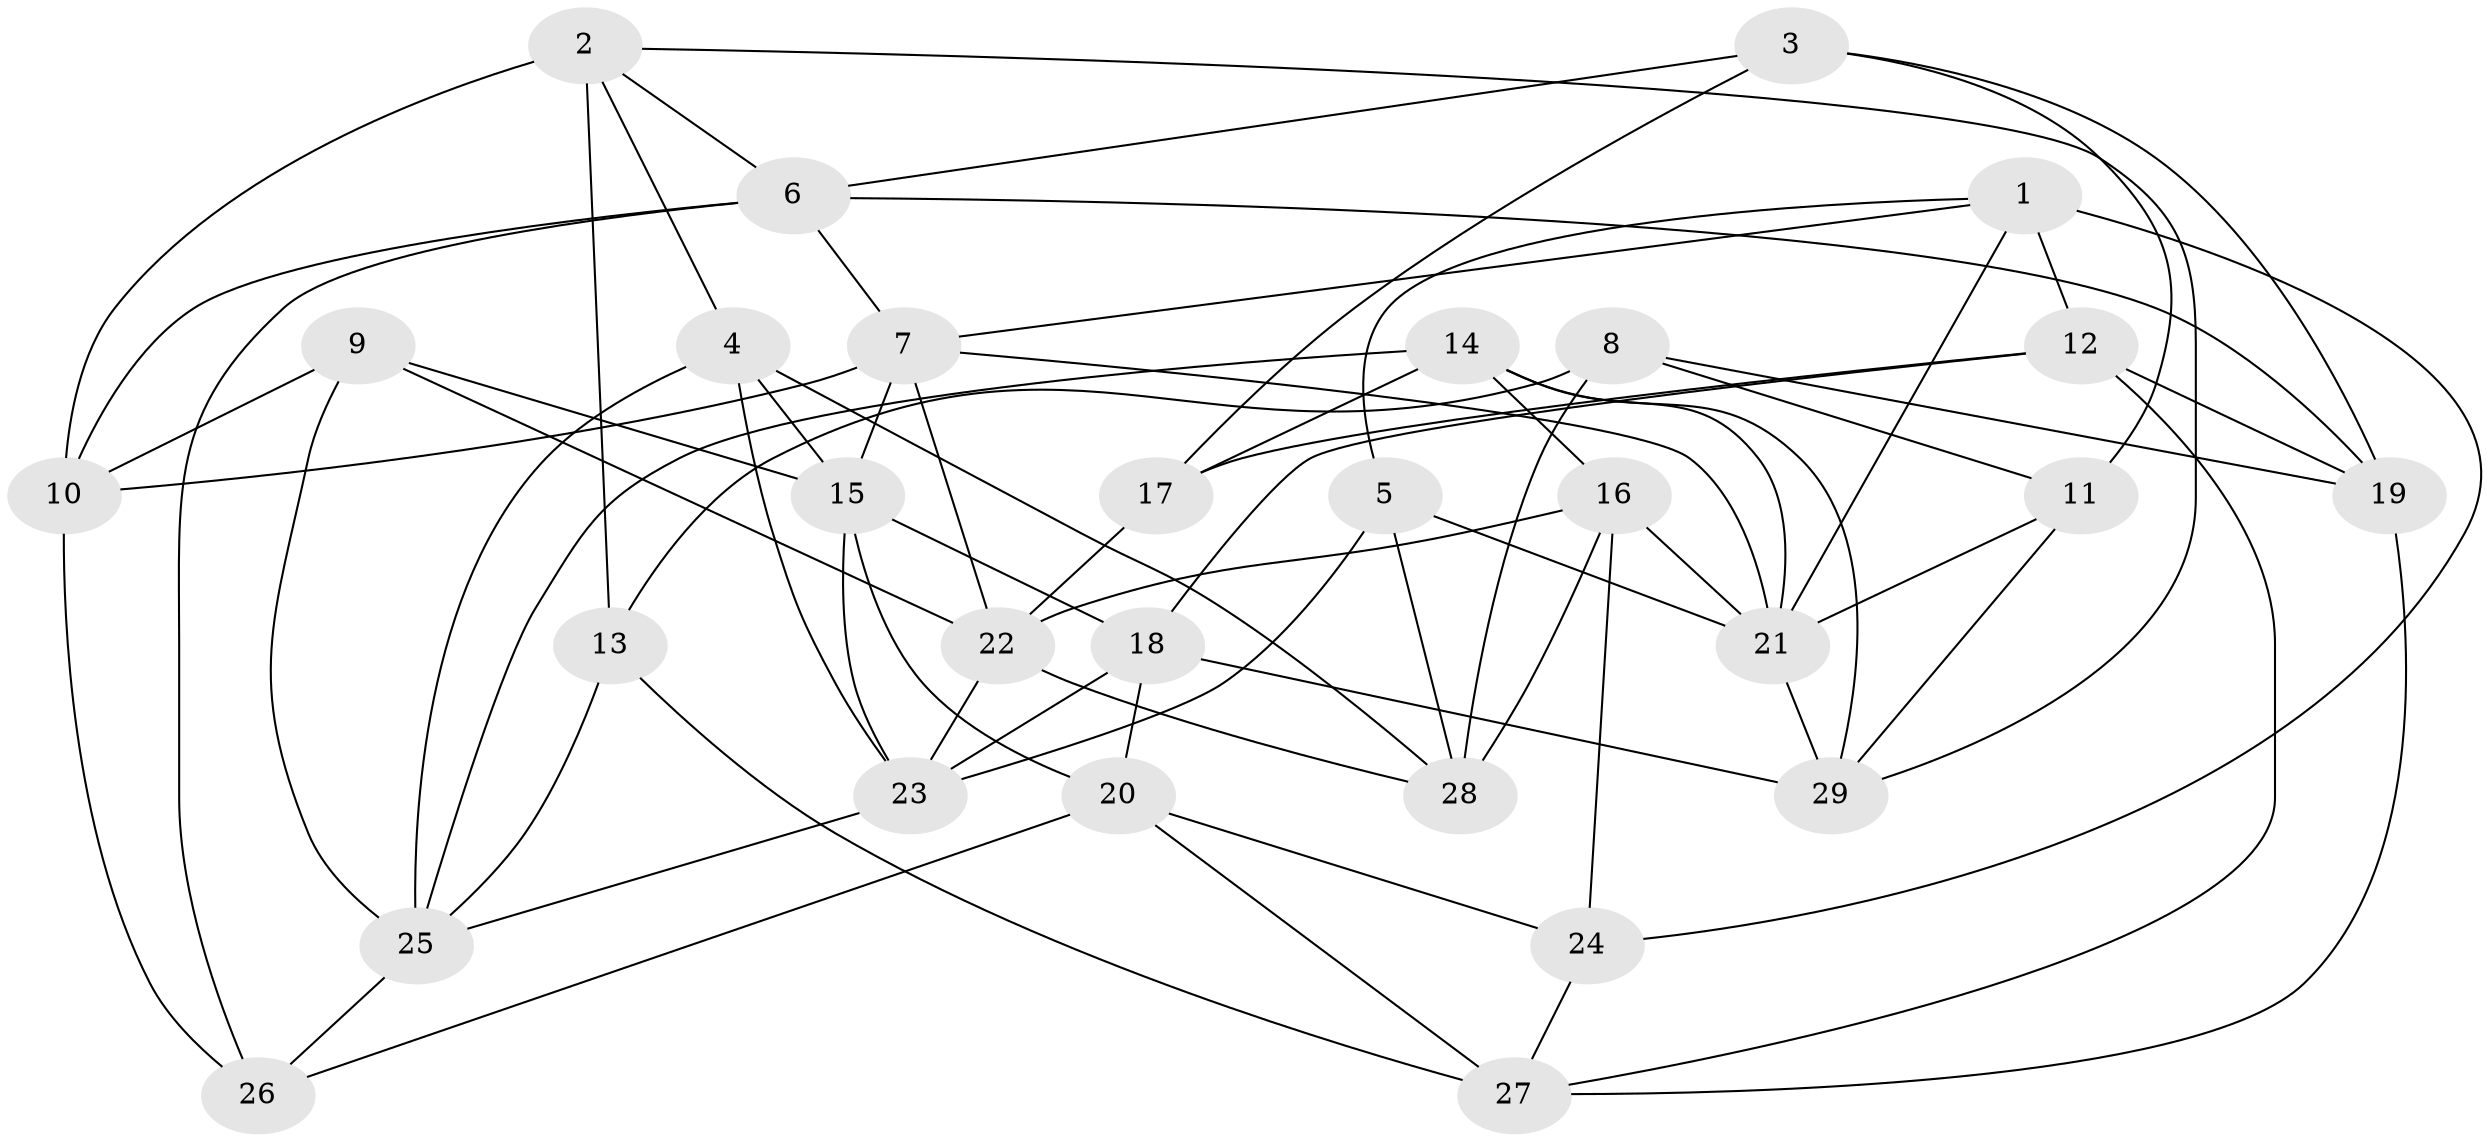 // original degree distribution, {4: 1.0}
// Generated by graph-tools (version 1.1) at 2025/03/03/09/25 03:03:04]
// undirected, 29 vertices, 72 edges
graph export_dot {
graph [start="1"]
  node [color=gray90,style=filled];
  1;
  2;
  3;
  4;
  5;
  6;
  7;
  8;
  9;
  10;
  11;
  12;
  13;
  14;
  15;
  16;
  17;
  18;
  19;
  20;
  21;
  22;
  23;
  24;
  25;
  26;
  27;
  28;
  29;
  1 -- 5 [weight=1.0];
  1 -- 7 [weight=1.0];
  1 -- 12 [weight=2.0];
  1 -- 21 [weight=1.0];
  1 -- 24 [weight=1.0];
  2 -- 4 [weight=1.0];
  2 -- 6 [weight=1.0];
  2 -- 10 [weight=2.0];
  2 -- 13 [weight=1.0];
  2 -- 29 [weight=1.0];
  3 -- 6 [weight=1.0];
  3 -- 11 [weight=1.0];
  3 -- 17 [weight=2.0];
  3 -- 19 [weight=2.0];
  4 -- 15 [weight=2.0];
  4 -- 23 [weight=1.0];
  4 -- 25 [weight=1.0];
  4 -- 28 [weight=1.0];
  5 -- 21 [weight=1.0];
  5 -- 23 [weight=1.0];
  5 -- 28 [weight=1.0];
  6 -- 7 [weight=1.0];
  6 -- 10 [weight=1.0];
  6 -- 19 [weight=1.0];
  6 -- 26 [weight=1.0];
  7 -- 10 [weight=1.0];
  7 -- 15 [weight=1.0];
  7 -- 21 [weight=1.0];
  7 -- 22 [weight=1.0];
  8 -- 11 [weight=1.0];
  8 -- 13 [weight=2.0];
  8 -- 19 [weight=1.0];
  8 -- 28 [weight=2.0];
  9 -- 10 [weight=1.0];
  9 -- 15 [weight=1.0];
  9 -- 22 [weight=1.0];
  9 -- 25 [weight=1.0];
  10 -- 26 [weight=1.0];
  11 -- 21 [weight=1.0];
  11 -- 29 [weight=1.0];
  12 -- 17 [weight=1.0];
  12 -- 18 [weight=1.0];
  12 -- 19 [weight=1.0];
  12 -- 27 [weight=1.0];
  13 -- 25 [weight=1.0];
  13 -- 27 [weight=2.0];
  14 -- 16 [weight=1.0];
  14 -- 17 [weight=2.0];
  14 -- 21 [weight=1.0];
  14 -- 25 [weight=1.0];
  14 -- 29 [weight=1.0];
  15 -- 18 [weight=1.0];
  15 -- 20 [weight=2.0];
  15 -- 23 [weight=1.0];
  16 -- 21 [weight=2.0];
  16 -- 22 [weight=1.0];
  16 -- 24 [weight=1.0];
  16 -- 28 [weight=1.0];
  17 -- 22 [weight=1.0];
  18 -- 20 [weight=1.0];
  18 -- 23 [weight=1.0];
  18 -- 29 [weight=2.0];
  19 -- 27 [weight=1.0];
  20 -- 24 [weight=1.0];
  20 -- 26 [weight=1.0];
  20 -- 27 [weight=1.0];
  21 -- 29 [weight=1.0];
  22 -- 23 [weight=1.0];
  22 -- 28 [weight=1.0];
  23 -- 25 [weight=1.0];
  24 -- 27 [weight=1.0];
  25 -- 26 [weight=1.0];
}
